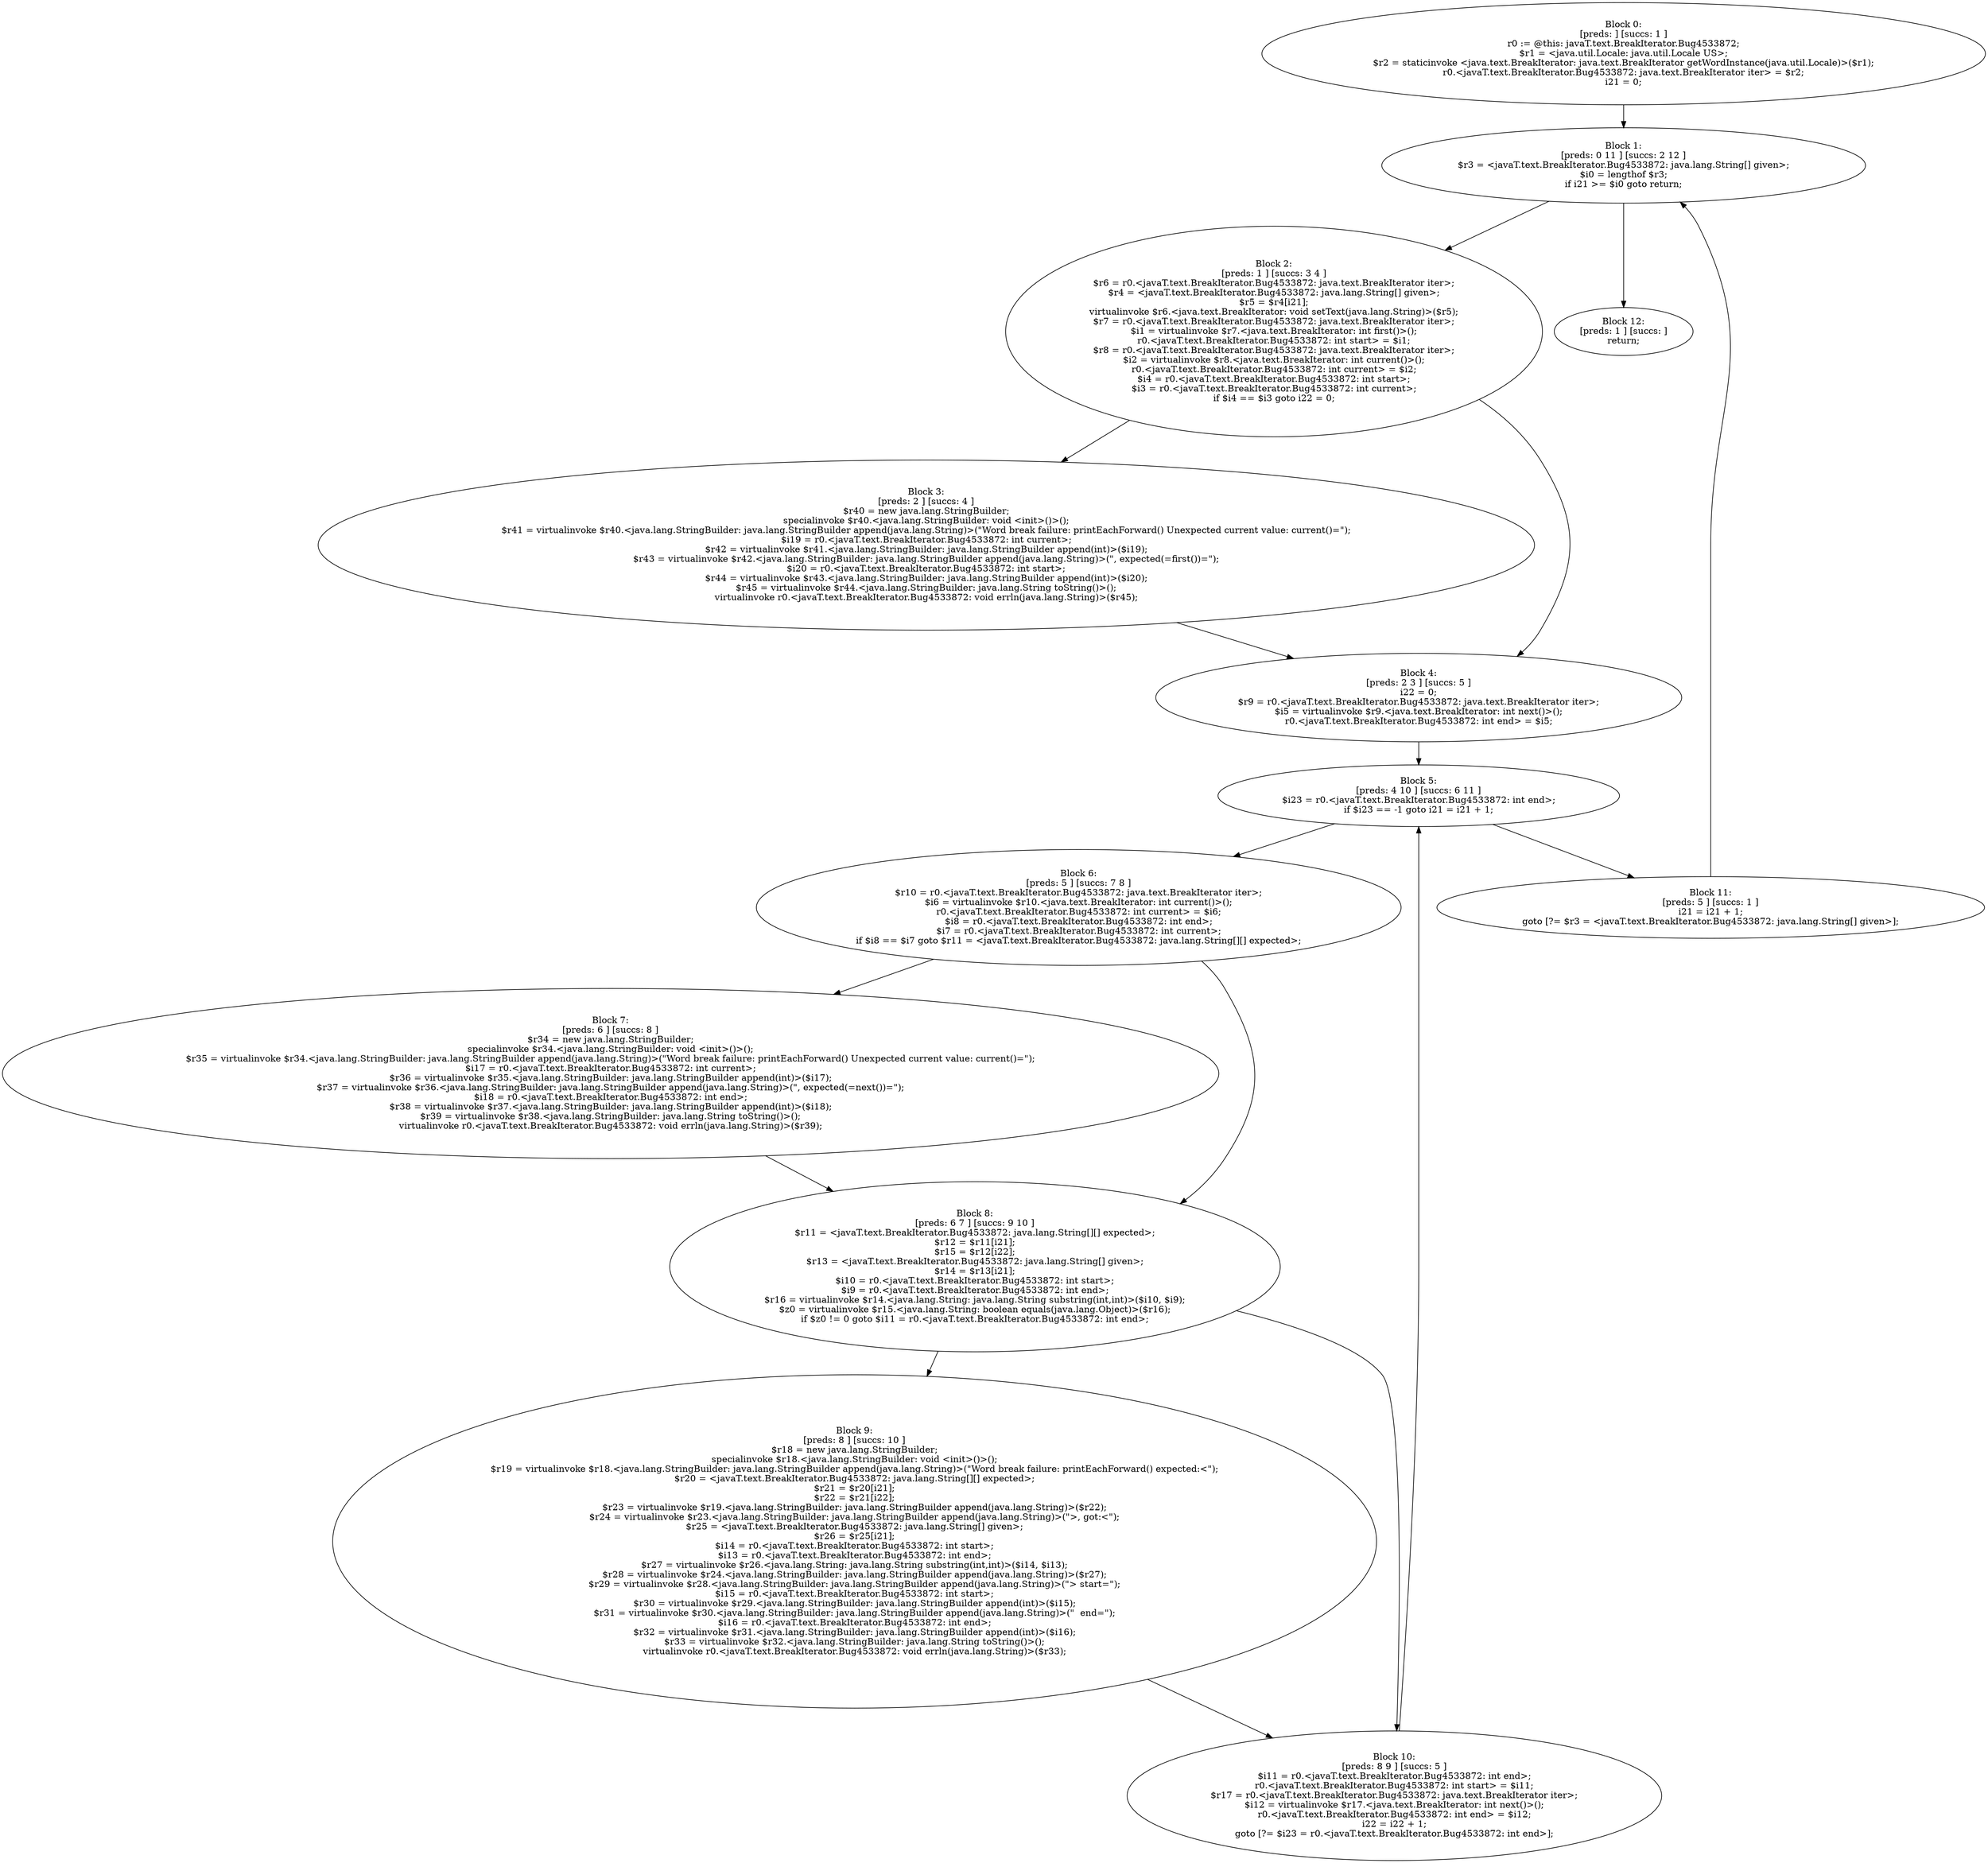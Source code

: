 digraph "unitGraph" {
    "Block 0:
[preds: ] [succs: 1 ]
r0 := @this: javaT.text.BreakIterator.Bug4533872;
$r1 = <java.util.Locale: java.util.Locale US>;
$r2 = staticinvoke <java.text.BreakIterator: java.text.BreakIterator getWordInstance(java.util.Locale)>($r1);
r0.<javaT.text.BreakIterator.Bug4533872: java.text.BreakIterator iter> = $r2;
i21 = 0;
"
    "Block 1:
[preds: 0 11 ] [succs: 2 12 ]
$r3 = <javaT.text.BreakIterator.Bug4533872: java.lang.String[] given>;
$i0 = lengthof $r3;
if i21 >= $i0 goto return;
"
    "Block 2:
[preds: 1 ] [succs: 3 4 ]
$r6 = r0.<javaT.text.BreakIterator.Bug4533872: java.text.BreakIterator iter>;
$r4 = <javaT.text.BreakIterator.Bug4533872: java.lang.String[] given>;
$r5 = $r4[i21];
virtualinvoke $r6.<java.text.BreakIterator: void setText(java.lang.String)>($r5);
$r7 = r0.<javaT.text.BreakIterator.Bug4533872: java.text.BreakIterator iter>;
$i1 = virtualinvoke $r7.<java.text.BreakIterator: int first()>();
r0.<javaT.text.BreakIterator.Bug4533872: int start> = $i1;
$r8 = r0.<javaT.text.BreakIterator.Bug4533872: java.text.BreakIterator iter>;
$i2 = virtualinvoke $r8.<java.text.BreakIterator: int current()>();
r0.<javaT.text.BreakIterator.Bug4533872: int current> = $i2;
$i4 = r0.<javaT.text.BreakIterator.Bug4533872: int start>;
$i3 = r0.<javaT.text.BreakIterator.Bug4533872: int current>;
if $i4 == $i3 goto i22 = 0;
"
    "Block 3:
[preds: 2 ] [succs: 4 ]
$r40 = new java.lang.StringBuilder;
specialinvoke $r40.<java.lang.StringBuilder: void <init>()>();
$r41 = virtualinvoke $r40.<java.lang.StringBuilder: java.lang.StringBuilder append(java.lang.String)>(\"Word break failure: printEachForward() Unexpected current value: current()=\");
$i19 = r0.<javaT.text.BreakIterator.Bug4533872: int current>;
$r42 = virtualinvoke $r41.<java.lang.StringBuilder: java.lang.StringBuilder append(int)>($i19);
$r43 = virtualinvoke $r42.<java.lang.StringBuilder: java.lang.StringBuilder append(java.lang.String)>(\", expected(=first())=\");
$i20 = r0.<javaT.text.BreakIterator.Bug4533872: int start>;
$r44 = virtualinvoke $r43.<java.lang.StringBuilder: java.lang.StringBuilder append(int)>($i20);
$r45 = virtualinvoke $r44.<java.lang.StringBuilder: java.lang.String toString()>();
virtualinvoke r0.<javaT.text.BreakIterator.Bug4533872: void errln(java.lang.String)>($r45);
"
    "Block 4:
[preds: 2 3 ] [succs: 5 ]
i22 = 0;
$r9 = r0.<javaT.text.BreakIterator.Bug4533872: java.text.BreakIterator iter>;
$i5 = virtualinvoke $r9.<java.text.BreakIterator: int next()>();
r0.<javaT.text.BreakIterator.Bug4533872: int end> = $i5;
"
    "Block 5:
[preds: 4 10 ] [succs: 6 11 ]
$i23 = r0.<javaT.text.BreakIterator.Bug4533872: int end>;
if $i23 == -1 goto i21 = i21 + 1;
"
    "Block 6:
[preds: 5 ] [succs: 7 8 ]
$r10 = r0.<javaT.text.BreakIterator.Bug4533872: java.text.BreakIterator iter>;
$i6 = virtualinvoke $r10.<java.text.BreakIterator: int current()>();
r0.<javaT.text.BreakIterator.Bug4533872: int current> = $i6;
$i8 = r0.<javaT.text.BreakIterator.Bug4533872: int end>;
$i7 = r0.<javaT.text.BreakIterator.Bug4533872: int current>;
if $i8 == $i7 goto $r11 = <javaT.text.BreakIterator.Bug4533872: java.lang.String[][] expected>;
"
    "Block 7:
[preds: 6 ] [succs: 8 ]
$r34 = new java.lang.StringBuilder;
specialinvoke $r34.<java.lang.StringBuilder: void <init>()>();
$r35 = virtualinvoke $r34.<java.lang.StringBuilder: java.lang.StringBuilder append(java.lang.String)>(\"Word break failure: printEachForward() Unexpected current value: current()=\");
$i17 = r0.<javaT.text.BreakIterator.Bug4533872: int current>;
$r36 = virtualinvoke $r35.<java.lang.StringBuilder: java.lang.StringBuilder append(int)>($i17);
$r37 = virtualinvoke $r36.<java.lang.StringBuilder: java.lang.StringBuilder append(java.lang.String)>(\", expected(=next())=\");
$i18 = r0.<javaT.text.BreakIterator.Bug4533872: int end>;
$r38 = virtualinvoke $r37.<java.lang.StringBuilder: java.lang.StringBuilder append(int)>($i18);
$r39 = virtualinvoke $r38.<java.lang.StringBuilder: java.lang.String toString()>();
virtualinvoke r0.<javaT.text.BreakIterator.Bug4533872: void errln(java.lang.String)>($r39);
"
    "Block 8:
[preds: 6 7 ] [succs: 9 10 ]
$r11 = <javaT.text.BreakIterator.Bug4533872: java.lang.String[][] expected>;
$r12 = $r11[i21];
$r15 = $r12[i22];
$r13 = <javaT.text.BreakIterator.Bug4533872: java.lang.String[] given>;
$r14 = $r13[i21];
$i10 = r0.<javaT.text.BreakIterator.Bug4533872: int start>;
$i9 = r0.<javaT.text.BreakIterator.Bug4533872: int end>;
$r16 = virtualinvoke $r14.<java.lang.String: java.lang.String substring(int,int)>($i10, $i9);
$z0 = virtualinvoke $r15.<java.lang.String: boolean equals(java.lang.Object)>($r16);
if $z0 != 0 goto $i11 = r0.<javaT.text.BreakIterator.Bug4533872: int end>;
"
    "Block 9:
[preds: 8 ] [succs: 10 ]
$r18 = new java.lang.StringBuilder;
specialinvoke $r18.<java.lang.StringBuilder: void <init>()>();
$r19 = virtualinvoke $r18.<java.lang.StringBuilder: java.lang.StringBuilder append(java.lang.String)>(\"Word break failure: printEachForward() expected:<\");
$r20 = <javaT.text.BreakIterator.Bug4533872: java.lang.String[][] expected>;
$r21 = $r20[i21];
$r22 = $r21[i22];
$r23 = virtualinvoke $r19.<java.lang.StringBuilder: java.lang.StringBuilder append(java.lang.String)>($r22);
$r24 = virtualinvoke $r23.<java.lang.StringBuilder: java.lang.StringBuilder append(java.lang.String)>(\">, got:<\");
$r25 = <javaT.text.BreakIterator.Bug4533872: java.lang.String[] given>;
$r26 = $r25[i21];
$i14 = r0.<javaT.text.BreakIterator.Bug4533872: int start>;
$i13 = r0.<javaT.text.BreakIterator.Bug4533872: int end>;
$r27 = virtualinvoke $r26.<java.lang.String: java.lang.String substring(int,int)>($i14, $i13);
$r28 = virtualinvoke $r24.<java.lang.StringBuilder: java.lang.StringBuilder append(java.lang.String)>($r27);
$r29 = virtualinvoke $r28.<java.lang.StringBuilder: java.lang.StringBuilder append(java.lang.String)>(\"> start=\");
$i15 = r0.<javaT.text.BreakIterator.Bug4533872: int start>;
$r30 = virtualinvoke $r29.<java.lang.StringBuilder: java.lang.StringBuilder append(int)>($i15);
$r31 = virtualinvoke $r30.<java.lang.StringBuilder: java.lang.StringBuilder append(java.lang.String)>(\"  end=\");
$i16 = r0.<javaT.text.BreakIterator.Bug4533872: int end>;
$r32 = virtualinvoke $r31.<java.lang.StringBuilder: java.lang.StringBuilder append(int)>($i16);
$r33 = virtualinvoke $r32.<java.lang.StringBuilder: java.lang.String toString()>();
virtualinvoke r0.<javaT.text.BreakIterator.Bug4533872: void errln(java.lang.String)>($r33);
"
    "Block 10:
[preds: 8 9 ] [succs: 5 ]
$i11 = r0.<javaT.text.BreakIterator.Bug4533872: int end>;
r0.<javaT.text.BreakIterator.Bug4533872: int start> = $i11;
$r17 = r0.<javaT.text.BreakIterator.Bug4533872: java.text.BreakIterator iter>;
$i12 = virtualinvoke $r17.<java.text.BreakIterator: int next()>();
r0.<javaT.text.BreakIterator.Bug4533872: int end> = $i12;
i22 = i22 + 1;
goto [?= $i23 = r0.<javaT.text.BreakIterator.Bug4533872: int end>];
"
    "Block 11:
[preds: 5 ] [succs: 1 ]
i21 = i21 + 1;
goto [?= $r3 = <javaT.text.BreakIterator.Bug4533872: java.lang.String[] given>];
"
    "Block 12:
[preds: 1 ] [succs: ]
return;
"
    "Block 0:
[preds: ] [succs: 1 ]
r0 := @this: javaT.text.BreakIterator.Bug4533872;
$r1 = <java.util.Locale: java.util.Locale US>;
$r2 = staticinvoke <java.text.BreakIterator: java.text.BreakIterator getWordInstance(java.util.Locale)>($r1);
r0.<javaT.text.BreakIterator.Bug4533872: java.text.BreakIterator iter> = $r2;
i21 = 0;
"->"Block 1:
[preds: 0 11 ] [succs: 2 12 ]
$r3 = <javaT.text.BreakIterator.Bug4533872: java.lang.String[] given>;
$i0 = lengthof $r3;
if i21 >= $i0 goto return;
";
    "Block 1:
[preds: 0 11 ] [succs: 2 12 ]
$r3 = <javaT.text.BreakIterator.Bug4533872: java.lang.String[] given>;
$i0 = lengthof $r3;
if i21 >= $i0 goto return;
"->"Block 2:
[preds: 1 ] [succs: 3 4 ]
$r6 = r0.<javaT.text.BreakIterator.Bug4533872: java.text.BreakIterator iter>;
$r4 = <javaT.text.BreakIterator.Bug4533872: java.lang.String[] given>;
$r5 = $r4[i21];
virtualinvoke $r6.<java.text.BreakIterator: void setText(java.lang.String)>($r5);
$r7 = r0.<javaT.text.BreakIterator.Bug4533872: java.text.BreakIterator iter>;
$i1 = virtualinvoke $r7.<java.text.BreakIterator: int first()>();
r0.<javaT.text.BreakIterator.Bug4533872: int start> = $i1;
$r8 = r0.<javaT.text.BreakIterator.Bug4533872: java.text.BreakIterator iter>;
$i2 = virtualinvoke $r8.<java.text.BreakIterator: int current()>();
r0.<javaT.text.BreakIterator.Bug4533872: int current> = $i2;
$i4 = r0.<javaT.text.BreakIterator.Bug4533872: int start>;
$i3 = r0.<javaT.text.BreakIterator.Bug4533872: int current>;
if $i4 == $i3 goto i22 = 0;
";
    "Block 1:
[preds: 0 11 ] [succs: 2 12 ]
$r3 = <javaT.text.BreakIterator.Bug4533872: java.lang.String[] given>;
$i0 = lengthof $r3;
if i21 >= $i0 goto return;
"->"Block 12:
[preds: 1 ] [succs: ]
return;
";
    "Block 2:
[preds: 1 ] [succs: 3 4 ]
$r6 = r0.<javaT.text.BreakIterator.Bug4533872: java.text.BreakIterator iter>;
$r4 = <javaT.text.BreakIterator.Bug4533872: java.lang.String[] given>;
$r5 = $r4[i21];
virtualinvoke $r6.<java.text.BreakIterator: void setText(java.lang.String)>($r5);
$r7 = r0.<javaT.text.BreakIterator.Bug4533872: java.text.BreakIterator iter>;
$i1 = virtualinvoke $r7.<java.text.BreakIterator: int first()>();
r0.<javaT.text.BreakIterator.Bug4533872: int start> = $i1;
$r8 = r0.<javaT.text.BreakIterator.Bug4533872: java.text.BreakIterator iter>;
$i2 = virtualinvoke $r8.<java.text.BreakIterator: int current()>();
r0.<javaT.text.BreakIterator.Bug4533872: int current> = $i2;
$i4 = r0.<javaT.text.BreakIterator.Bug4533872: int start>;
$i3 = r0.<javaT.text.BreakIterator.Bug4533872: int current>;
if $i4 == $i3 goto i22 = 0;
"->"Block 3:
[preds: 2 ] [succs: 4 ]
$r40 = new java.lang.StringBuilder;
specialinvoke $r40.<java.lang.StringBuilder: void <init>()>();
$r41 = virtualinvoke $r40.<java.lang.StringBuilder: java.lang.StringBuilder append(java.lang.String)>(\"Word break failure: printEachForward() Unexpected current value: current()=\");
$i19 = r0.<javaT.text.BreakIterator.Bug4533872: int current>;
$r42 = virtualinvoke $r41.<java.lang.StringBuilder: java.lang.StringBuilder append(int)>($i19);
$r43 = virtualinvoke $r42.<java.lang.StringBuilder: java.lang.StringBuilder append(java.lang.String)>(\", expected(=first())=\");
$i20 = r0.<javaT.text.BreakIterator.Bug4533872: int start>;
$r44 = virtualinvoke $r43.<java.lang.StringBuilder: java.lang.StringBuilder append(int)>($i20);
$r45 = virtualinvoke $r44.<java.lang.StringBuilder: java.lang.String toString()>();
virtualinvoke r0.<javaT.text.BreakIterator.Bug4533872: void errln(java.lang.String)>($r45);
";
    "Block 2:
[preds: 1 ] [succs: 3 4 ]
$r6 = r0.<javaT.text.BreakIterator.Bug4533872: java.text.BreakIterator iter>;
$r4 = <javaT.text.BreakIterator.Bug4533872: java.lang.String[] given>;
$r5 = $r4[i21];
virtualinvoke $r6.<java.text.BreakIterator: void setText(java.lang.String)>($r5);
$r7 = r0.<javaT.text.BreakIterator.Bug4533872: java.text.BreakIterator iter>;
$i1 = virtualinvoke $r7.<java.text.BreakIterator: int first()>();
r0.<javaT.text.BreakIterator.Bug4533872: int start> = $i1;
$r8 = r0.<javaT.text.BreakIterator.Bug4533872: java.text.BreakIterator iter>;
$i2 = virtualinvoke $r8.<java.text.BreakIterator: int current()>();
r0.<javaT.text.BreakIterator.Bug4533872: int current> = $i2;
$i4 = r0.<javaT.text.BreakIterator.Bug4533872: int start>;
$i3 = r0.<javaT.text.BreakIterator.Bug4533872: int current>;
if $i4 == $i3 goto i22 = 0;
"->"Block 4:
[preds: 2 3 ] [succs: 5 ]
i22 = 0;
$r9 = r0.<javaT.text.BreakIterator.Bug4533872: java.text.BreakIterator iter>;
$i5 = virtualinvoke $r9.<java.text.BreakIterator: int next()>();
r0.<javaT.text.BreakIterator.Bug4533872: int end> = $i5;
";
    "Block 3:
[preds: 2 ] [succs: 4 ]
$r40 = new java.lang.StringBuilder;
specialinvoke $r40.<java.lang.StringBuilder: void <init>()>();
$r41 = virtualinvoke $r40.<java.lang.StringBuilder: java.lang.StringBuilder append(java.lang.String)>(\"Word break failure: printEachForward() Unexpected current value: current()=\");
$i19 = r0.<javaT.text.BreakIterator.Bug4533872: int current>;
$r42 = virtualinvoke $r41.<java.lang.StringBuilder: java.lang.StringBuilder append(int)>($i19);
$r43 = virtualinvoke $r42.<java.lang.StringBuilder: java.lang.StringBuilder append(java.lang.String)>(\", expected(=first())=\");
$i20 = r0.<javaT.text.BreakIterator.Bug4533872: int start>;
$r44 = virtualinvoke $r43.<java.lang.StringBuilder: java.lang.StringBuilder append(int)>($i20);
$r45 = virtualinvoke $r44.<java.lang.StringBuilder: java.lang.String toString()>();
virtualinvoke r0.<javaT.text.BreakIterator.Bug4533872: void errln(java.lang.String)>($r45);
"->"Block 4:
[preds: 2 3 ] [succs: 5 ]
i22 = 0;
$r9 = r0.<javaT.text.BreakIterator.Bug4533872: java.text.BreakIterator iter>;
$i5 = virtualinvoke $r9.<java.text.BreakIterator: int next()>();
r0.<javaT.text.BreakIterator.Bug4533872: int end> = $i5;
";
    "Block 4:
[preds: 2 3 ] [succs: 5 ]
i22 = 0;
$r9 = r0.<javaT.text.BreakIterator.Bug4533872: java.text.BreakIterator iter>;
$i5 = virtualinvoke $r9.<java.text.BreakIterator: int next()>();
r0.<javaT.text.BreakIterator.Bug4533872: int end> = $i5;
"->"Block 5:
[preds: 4 10 ] [succs: 6 11 ]
$i23 = r0.<javaT.text.BreakIterator.Bug4533872: int end>;
if $i23 == -1 goto i21 = i21 + 1;
";
    "Block 5:
[preds: 4 10 ] [succs: 6 11 ]
$i23 = r0.<javaT.text.BreakIterator.Bug4533872: int end>;
if $i23 == -1 goto i21 = i21 + 1;
"->"Block 6:
[preds: 5 ] [succs: 7 8 ]
$r10 = r0.<javaT.text.BreakIterator.Bug4533872: java.text.BreakIterator iter>;
$i6 = virtualinvoke $r10.<java.text.BreakIterator: int current()>();
r0.<javaT.text.BreakIterator.Bug4533872: int current> = $i6;
$i8 = r0.<javaT.text.BreakIterator.Bug4533872: int end>;
$i7 = r0.<javaT.text.BreakIterator.Bug4533872: int current>;
if $i8 == $i7 goto $r11 = <javaT.text.BreakIterator.Bug4533872: java.lang.String[][] expected>;
";
    "Block 5:
[preds: 4 10 ] [succs: 6 11 ]
$i23 = r0.<javaT.text.BreakIterator.Bug4533872: int end>;
if $i23 == -1 goto i21 = i21 + 1;
"->"Block 11:
[preds: 5 ] [succs: 1 ]
i21 = i21 + 1;
goto [?= $r3 = <javaT.text.BreakIterator.Bug4533872: java.lang.String[] given>];
";
    "Block 6:
[preds: 5 ] [succs: 7 8 ]
$r10 = r0.<javaT.text.BreakIterator.Bug4533872: java.text.BreakIterator iter>;
$i6 = virtualinvoke $r10.<java.text.BreakIterator: int current()>();
r0.<javaT.text.BreakIterator.Bug4533872: int current> = $i6;
$i8 = r0.<javaT.text.BreakIterator.Bug4533872: int end>;
$i7 = r0.<javaT.text.BreakIterator.Bug4533872: int current>;
if $i8 == $i7 goto $r11 = <javaT.text.BreakIterator.Bug4533872: java.lang.String[][] expected>;
"->"Block 7:
[preds: 6 ] [succs: 8 ]
$r34 = new java.lang.StringBuilder;
specialinvoke $r34.<java.lang.StringBuilder: void <init>()>();
$r35 = virtualinvoke $r34.<java.lang.StringBuilder: java.lang.StringBuilder append(java.lang.String)>(\"Word break failure: printEachForward() Unexpected current value: current()=\");
$i17 = r0.<javaT.text.BreakIterator.Bug4533872: int current>;
$r36 = virtualinvoke $r35.<java.lang.StringBuilder: java.lang.StringBuilder append(int)>($i17);
$r37 = virtualinvoke $r36.<java.lang.StringBuilder: java.lang.StringBuilder append(java.lang.String)>(\", expected(=next())=\");
$i18 = r0.<javaT.text.BreakIterator.Bug4533872: int end>;
$r38 = virtualinvoke $r37.<java.lang.StringBuilder: java.lang.StringBuilder append(int)>($i18);
$r39 = virtualinvoke $r38.<java.lang.StringBuilder: java.lang.String toString()>();
virtualinvoke r0.<javaT.text.BreakIterator.Bug4533872: void errln(java.lang.String)>($r39);
";
    "Block 6:
[preds: 5 ] [succs: 7 8 ]
$r10 = r0.<javaT.text.BreakIterator.Bug4533872: java.text.BreakIterator iter>;
$i6 = virtualinvoke $r10.<java.text.BreakIterator: int current()>();
r0.<javaT.text.BreakIterator.Bug4533872: int current> = $i6;
$i8 = r0.<javaT.text.BreakIterator.Bug4533872: int end>;
$i7 = r0.<javaT.text.BreakIterator.Bug4533872: int current>;
if $i8 == $i7 goto $r11 = <javaT.text.BreakIterator.Bug4533872: java.lang.String[][] expected>;
"->"Block 8:
[preds: 6 7 ] [succs: 9 10 ]
$r11 = <javaT.text.BreakIterator.Bug4533872: java.lang.String[][] expected>;
$r12 = $r11[i21];
$r15 = $r12[i22];
$r13 = <javaT.text.BreakIterator.Bug4533872: java.lang.String[] given>;
$r14 = $r13[i21];
$i10 = r0.<javaT.text.BreakIterator.Bug4533872: int start>;
$i9 = r0.<javaT.text.BreakIterator.Bug4533872: int end>;
$r16 = virtualinvoke $r14.<java.lang.String: java.lang.String substring(int,int)>($i10, $i9);
$z0 = virtualinvoke $r15.<java.lang.String: boolean equals(java.lang.Object)>($r16);
if $z0 != 0 goto $i11 = r0.<javaT.text.BreakIterator.Bug4533872: int end>;
";
    "Block 7:
[preds: 6 ] [succs: 8 ]
$r34 = new java.lang.StringBuilder;
specialinvoke $r34.<java.lang.StringBuilder: void <init>()>();
$r35 = virtualinvoke $r34.<java.lang.StringBuilder: java.lang.StringBuilder append(java.lang.String)>(\"Word break failure: printEachForward() Unexpected current value: current()=\");
$i17 = r0.<javaT.text.BreakIterator.Bug4533872: int current>;
$r36 = virtualinvoke $r35.<java.lang.StringBuilder: java.lang.StringBuilder append(int)>($i17);
$r37 = virtualinvoke $r36.<java.lang.StringBuilder: java.lang.StringBuilder append(java.lang.String)>(\", expected(=next())=\");
$i18 = r0.<javaT.text.BreakIterator.Bug4533872: int end>;
$r38 = virtualinvoke $r37.<java.lang.StringBuilder: java.lang.StringBuilder append(int)>($i18);
$r39 = virtualinvoke $r38.<java.lang.StringBuilder: java.lang.String toString()>();
virtualinvoke r0.<javaT.text.BreakIterator.Bug4533872: void errln(java.lang.String)>($r39);
"->"Block 8:
[preds: 6 7 ] [succs: 9 10 ]
$r11 = <javaT.text.BreakIterator.Bug4533872: java.lang.String[][] expected>;
$r12 = $r11[i21];
$r15 = $r12[i22];
$r13 = <javaT.text.BreakIterator.Bug4533872: java.lang.String[] given>;
$r14 = $r13[i21];
$i10 = r0.<javaT.text.BreakIterator.Bug4533872: int start>;
$i9 = r0.<javaT.text.BreakIterator.Bug4533872: int end>;
$r16 = virtualinvoke $r14.<java.lang.String: java.lang.String substring(int,int)>($i10, $i9);
$z0 = virtualinvoke $r15.<java.lang.String: boolean equals(java.lang.Object)>($r16);
if $z0 != 0 goto $i11 = r0.<javaT.text.BreakIterator.Bug4533872: int end>;
";
    "Block 8:
[preds: 6 7 ] [succs: 9 10 ]
$r11 = <javaT.text.BreakIterator.Bug4533872: java.lang.String[][] expected>;
$r12 = $r11[i21];
$r15 = $r12[i22];
$r13 = <javaT.text.BreakIterator.Bug4533872: java.lang.String[] given>;
$r14 = $r13[i21];
$i10 = r0.<javaT.text.BreakIterator.Bug4533872: int start>;
$i9 = r0.<javaT.text.BreakIterator.Bug4533872: int end>;
$r16 = virtualinvoke $r14.<java.lang.String: java.lang.String substring(int,int)>($i10, $i9);
$z0 = virtualinvoke $r15.<java.lang.String: boolean equals(java.lang.Object)>($r16);
if $z0 != 0 goto $i11 = r0.<javaT.text.BreakIterator.Bug4533872: int end>;
"->"Block 9:
[preds: 8 ] [succs: 10 ]
$r18 = new java.lang.StringBuilder;
specialinvoke $r18.<java.lang.StringBuilder: void <init>()>();
$r19 = virtualinvoke $r18.<java.lang.StringBuilder: java.lang.StringBuilder append(java.lang.String)>(\"Word break failure: printEachForward() expected:<\");
$r20 = <javaT.text.BreakIterator.Bug4533872: java.lang.String[][] expected>;
$r21 = $r20[i21];
$r22 = $r21[i22];
$r23 = virtualinvoke $r19.<java.lang.StringBuilder: java.lang.StringBuilder append(java.lang.String)>($r22);
$r24 = virtualinvoke $r23.<java.lang.StringBuilder: java.lang.StringBuilder append(java.lang.String)>(\">, got:<\");
$r25 = <javaT.text.BreakIterator.Bug4533872: java.lang.String[] given>;
$r26 = $r25[i21];
$i14 = r0.<javaT.text.BreakIterator.Bug4533872: int start>;
$i13 = r0.<javaT.text.BreakIterator.Bug4533872: int end>;
$r27 = virtualinvoke $r26.<java.lang.String: java.lang.String substring(int,int)>($i14, $i13);
$r28 = virtualinvoke $r24.<java.lang.StringBuilder: java.lang.StringBuilder append(java.lang.String)>($r27);
$r29 = virtualinvoke $r28.<java.lang.StringBuilder: java.lang.StringBuilder append(java.lang.String)>(\"> start=\");
$i15 = r0.<javaT.text.BreakIterator.Bug4533872: int start>;
$r30 = virtualinvoke $r29.<java.lang.StringBuilder: java.lang.StringBuilder append(int)>($i15);
$r31 = virtualinvoke $r30.<java.lang.StringBuilder: java.lang.StringBuilder append(java.lang.String)>(\"  end=\");
$i16 = r0.<javaT.text.BreakIterator.Bug4533872: int end>;
$r32 = virtualinvoke $r31.<java.lang.StringBuilder: java.lang.StringBuilder append(int)>($i16);
$r33 = virtualinvoke $r32.<java.lang.StringBuilder: java.lang.String toString()>();
virtualinvoke r0.<javaT.text.BreakIterator.Bug4533872: void errln(java.lang.String)>($r33);
";
    "Block 8:
[preds: 6 7 ] [succs: 9 10 ]
$r11 = <javaT.text.BreakIterator.Bug4533872: java.lang.String[][] expected>;
$r12 = $r11[i21];
$r15 = $r12[i22];
$r13 = <javaT.text.BreakIterator.Bug4533872: java.lang.String[] given>;
$r14 = $r13[i21];
$i10 = r0.<javaT.text.BreakIterator.Bug4533872: int start>;
$i9 = r0.<javaT.text.BreakIterator.Bug4533872: int end>;
$r16 = virtualinvoke $r14.<java.lang.String: java.lang.String substring(int,int)>($i10, $i9);
$z0 = virtualinvoke $r15.<java.lang.String: boolean equals(java.lang.Object)>($r16);
if $z0 != 0 goto $i11 = r0.<javaT.text.BreakIterator.Bug4533872: int end>;
"->"Block 10:
[preds: 8 9 ] [succs: 5 ]
$i11 = r0.<javaT.text.BreakIterator.Bug4533872: int end>;
r0.<javaT.text.BreakIterator.Bug4533872: int start> = $i11;
$r17 = r0.<javaT.text.BreakIterator.Bug4533872: java.text.BreakIterator iter>;
$i12 = virtualinvoke $r17.<java.text.BreakIterator: int next()>();
r0.<javaT.text.BreakIterator.Bug4533872: int end> = $i12;
i22 = i22 + 1;
goto [?= $i23 = r0.<javaT.text.BreakIterator.Bug4533872: int end>];
";
    "Block 9:
[preds: 8 ] [succs: 10 ]
$r18 = new java.lang.StringBuilder;
specialinvoke $r18.<java.lang.StringBuilder: void <init>()>();
$r19 = virtualinvoke $r18.<java.lang.StringBuilder: java.lang.StringBuilder append(java.lang.String)>(\"Word break failure: printEachForward() expected:<\");
$r20 = <javaT.text.BreakIterator.Bug4533872: java.lang.String[][] expected>;
$r21 = $r20[i21];
$r22 = $r21[i22];
$r23 = virtualinvoke $r19.<java.lang.StringBuilder: java.lang.StringBuilder append(java.lang.String)>($r22);
$r24 = virtualinvoke $r23.<java.lang.StringBuilder: java.lang.StringBuilder append(java.lang.String)>(\">, got:<\");
$r25 = <javaT.text.BreakIterator.Bug4533872: java.lang.String[] given>;
$r26 = $r25[i21];
$i14 = r0.<javaT.text.BreakIterator.Bug4533872: int start>;
$i13 = r0.<javaT.text.BreakIterator.Bug4533872: int end>;
$r27 = virtualinvoke $r26.<java.lang.String: java.lang.String substring(int,int)>($i14, $i13);
$r28 = virtualinvoke $r24.<java.lang.StringBuilder: java.lang.StringBuilder append(java.lang.String)>($r27);
$r29 = virtualinvoke $r28.<java.lang.StringBuilder: java.lang.StringBuilder append(java.lang.String)>(\"> start=\");
$i15 = r0.<javaT.text.BreakIterator.Bug4533872: int start>;
$r30 = virtualinvoke $r29.<java.lang.StringBuilder: java.lang.StringBuilder append(int)>($i15);
$r31 = virtualinvoke $r30.<java.lang.StringBuilder: java.lang.StringBuilder append(java.lang.String)>(\"  end=\");
$i16 = r0.<javaT.text.BreakIterator.Bug4533872: int end>;
$r32 = virtualinvoke $r31.<java.lang.StringBuilder: java.lang.StringBuilder append(int)>($i16);
$r33 = virtualinvoke $r32.<java.lang.StringBuilder: java.lang.String toString()>();
virtualinvoke r0.<javaT.text.BreakIterator.Bug4533872: void errln(java.lang.String)>($r33);
"->"Block 10:
[preds: 8 9 ] [succs: 5 ]
$i11 = r0.<javaT.text.BreakIterator.Bug4533872: int end>;
r0.<javaT.text.BreakIterator.Bug4533872: int start> = $i11;
$r17 = r0.<javaT.text.BreakIterator.Bug4533872: java.text.BreakIterator iter>;
$i12 = virtualinvoke $r17.<java.text.BreakIterator: int next()>();
r0.<javaT.text.BreakIterator.Bug4533872: int end> = $i12;
i22 = i22 + 1;
goto [?= $i23 = r0.<javaT.text.BreakIterator.Bug4533872: int end>];
";
    "Block 10:
[preds: 8 9 ] [succs: 5 ]
$i11 = r0.<javaT.text.BreakIterator.Bug4533872: int end>;
r0.<javaT.text.BreakIterator.Bug4533872: int start> = $i11;
$r17 = r0.<javaT.text.BreakIterator.Bug4533872: java.text.BreakIterator iter>;
$i12 = virtualinvoke $r17.<java.text.BreakIterator: int next()>();
r0.<javaT.text.BreakIterator.Bug4533872: int end> = $i12;
i22 = i22 + 1;
goto [?= $i23 = r0.<javaT.text.BreakIterator.Bug4533872: int end>];
"->"Block 5:
[preds: 4 10 ] [succs: 6 11 ]
$i23 = r0.<javaT.text.BreakIterator.Bug4533872: int end>;
if $i23 == -1 goto i21 = i21 + 1;
";
    "Block 11:
[preds: 5 ] [succs: 1 ]
i21 = i21 + 1;
goto [?= $r3 = <javaT.text.BreakIterator.Bug4533872: java.lang.String[] given>];
"->"Block 1:
[preds: 0 11 ] [succs: 2 12 ]
$r3 = <javaT.text.BreakIterator.Bug4533872: java.lang.String[] given>;
$i0 = lengthof $r3;
if i21 >= $i0 goto return;
";
}
